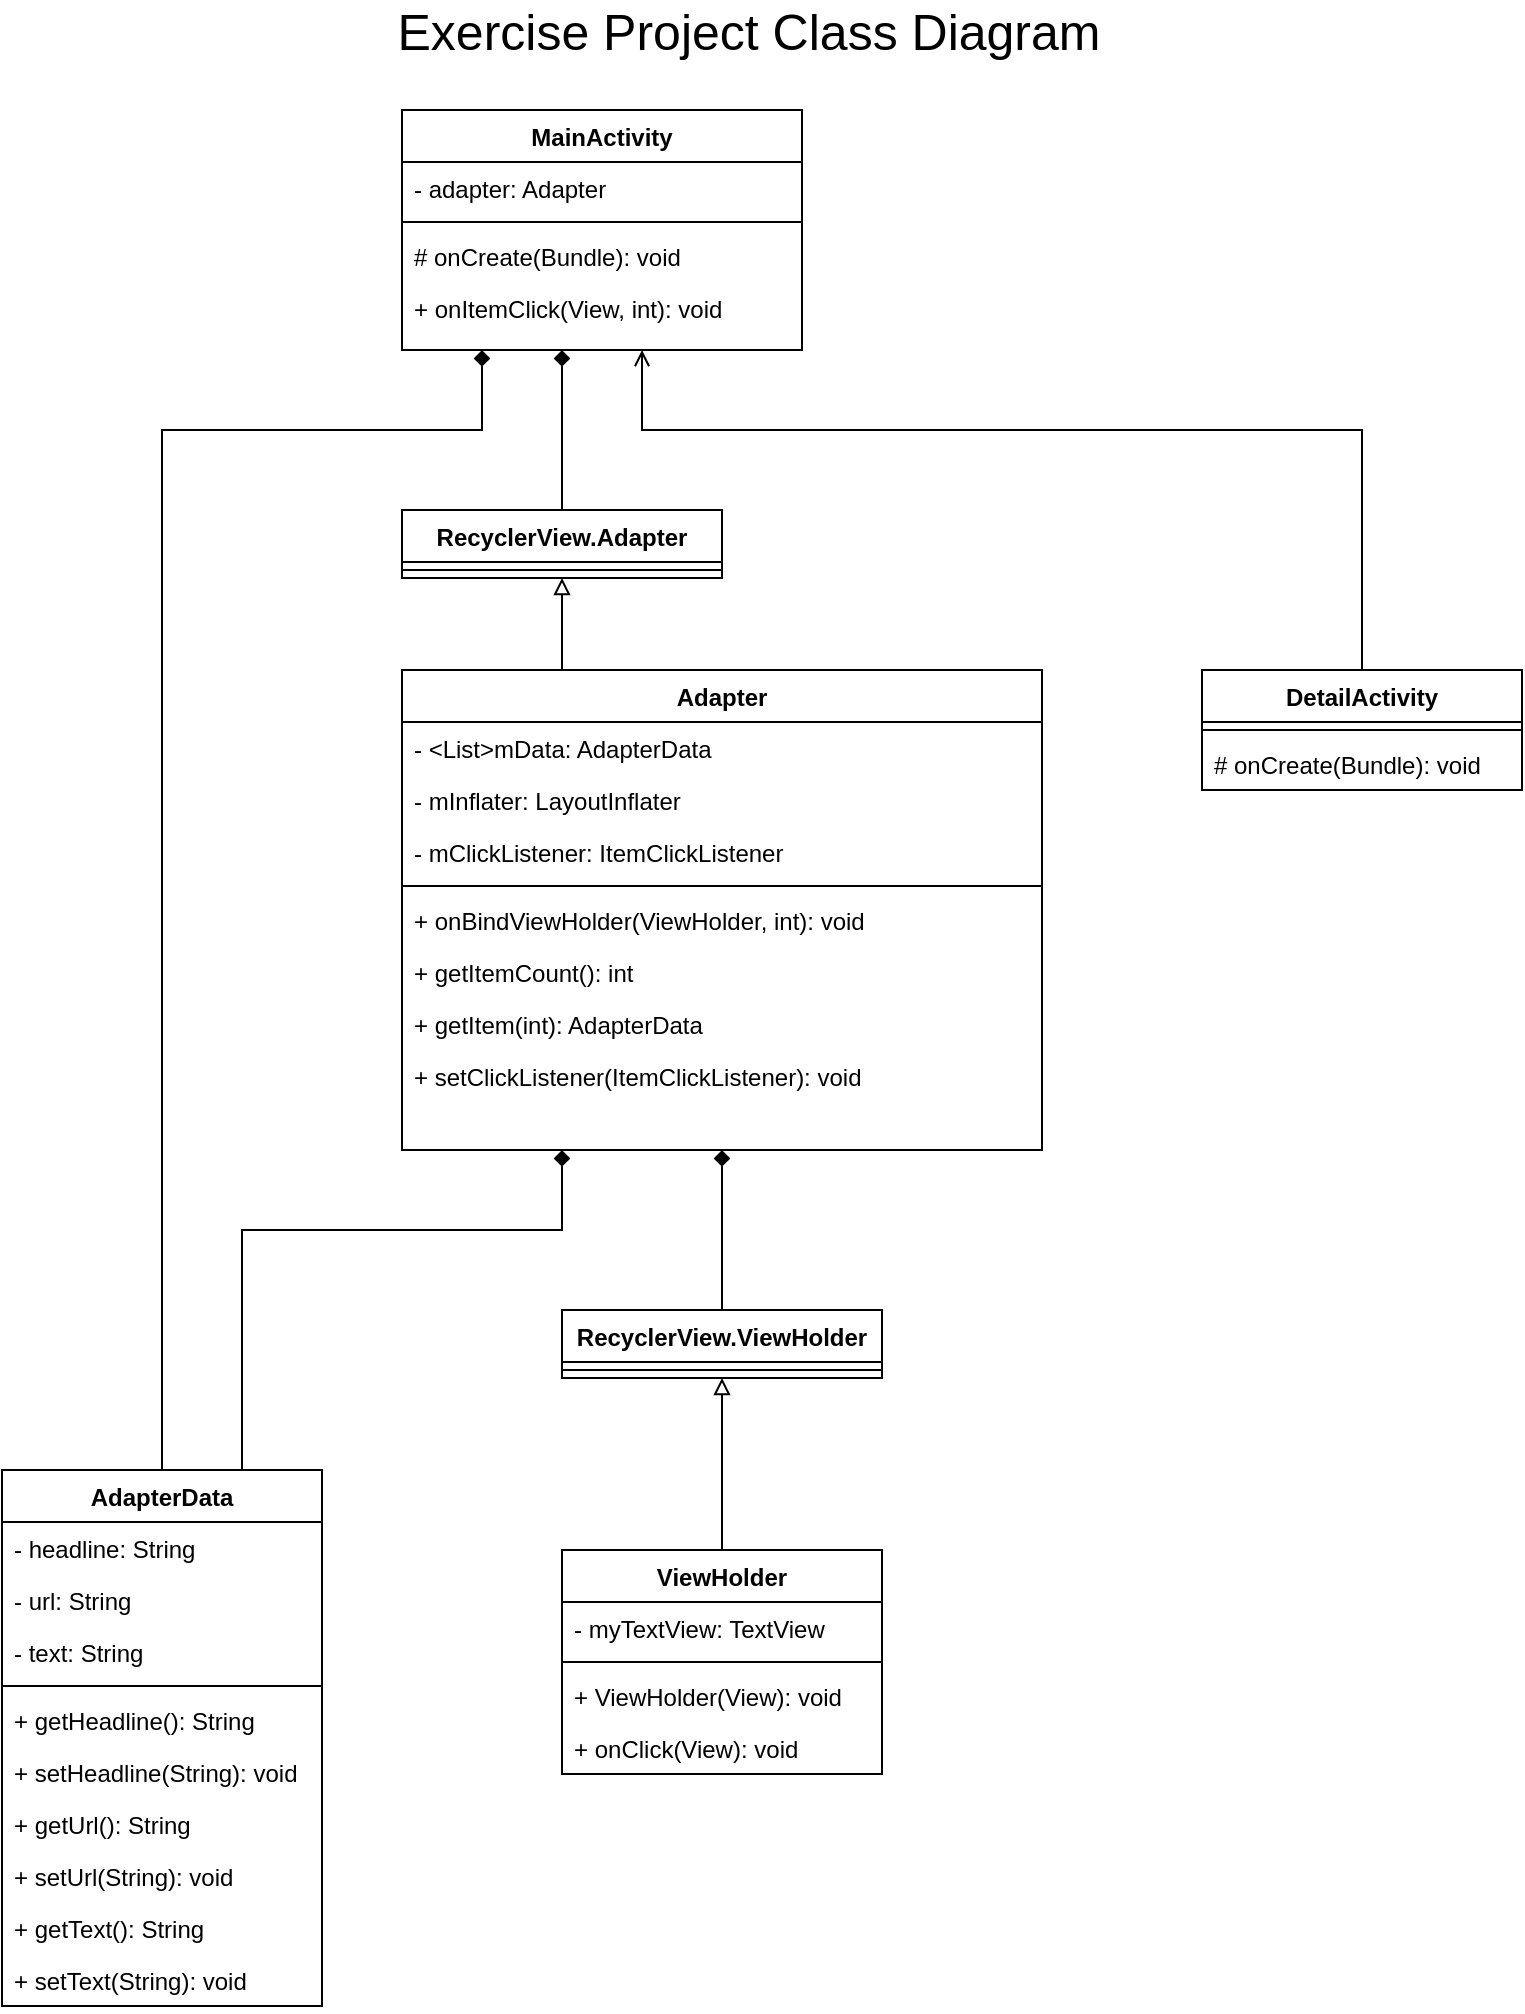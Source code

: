 <mxfile version="12.5.8" type="device"><diagram id="C5RBs43oDa-KdzZeNtuy" name="Page-1"><mxGraphModel dx="1422" dy="745" grid="1" gridSize="10" guides="1" tooltips="1" connect="1" arrows="1" fold="1" page="1" pageScale="1" pageWidth="827" pageHeight="1169" math="0" shadow="0"><root><mxCell id="WIyWlLk6GJQsqaUBKTNV-0"/><mxCell id="WIyWlLk6GJQsqaUBKTNV-1" parent="WIyWlLk6GJQsqaUBKTNV-0"/><mxCell id="PqcIoiZsdCCvXWLFOaHJ-0" value="MainActivity" style="swimlane;fontStyle=1;align=center;verticalAlign=top;childLayout=stackLayout;horizontal=1;startSize=26;horizontalStack=0;resizeParent=1;resizeParentMax=0;resizeLast=0;collapsible=1;marginBottom=0;" parent="WIyWlLk6GJQsqaUBKTNV-1" vertex="1"><mxGeometry x="240" y="80" width="200" height="120" as="geometry"/></mxCell><mxCell id="PqcIoiZsdCCvXWLFOaHJ-1" value="- adapter: Adapter" style="text;strokeColor=none;fillColor=none;align=left;verticalAlign=top;spacingLeft=4;spacingRight=4;overflow=hidden;rotatable=0;points=[[0,0.5],[1,0.5]];portConstraint=eastwest;" parent="PqcIoiZsdCCvXWLFOaHJ-0" vertex="1"><mxGeometry y="26" width="200" height="26" as="geometry"/></mxCell><mxCell id="PqcIoiZsdCCvXWLFOaHJ-2" value="" style="line;strokeWidth=1;fillColor=none;align=left;verticalAlign=middle;spacingTop=-1;spacingLeft=3;spacingRight=3;rotatable=0;labelPosition=right;points=[];portConstraint=eastwest;" parent="PqcIoiZsdCCvXWLFOaHJ-0" vertex="1"><mxGeometry y="52" width="200" height="8" as="geometry"/></mxCell><mxCell id="PqcIoiZsdCCvXWLFOaHJ-3" value="# onCreate(Bundle): void" style="text;strokeColor=none;fillColor=none;align=left;verticalAlign=top;spacingLeft=4;spacingRight=4;overflow=hidden;rotatable=0;points=[[0,0.5],[1,0.5]];portConstraint=eastwest;" parent="PqcIoiZsdCCvXWLFOaHJ-0" vertex="1"><mxGeometry y="60" width="200" height="26" as="geometry"/></mxCell><mxCell id="PqcIoiZsdCCvXWLFOaHJ-40" value="+ onItemClick(View, int): void" style="text;strokeColor=none;fillColor=none;align=left;verticalAlign=top;spacingLeft=4;spacingRight=4;overflow=hidden;rotatable=0;points=[[0,0.5],[1,0.5]];portConstraint=eastwest;" parent="PqcIoiZsdCCvXWLFOaHJ-0" vertex="1"><mxGeometry y="86" width="200" height="34" as="geometry"/></mxCell><mxCell id="P5vyRVqOpuWBP_rRvU9X-0" style="edgeStyle=orthogonalEdgeStyle;rounded=0;orthogonalLoop=1;jettySize=auto;html=1;exitX=0.5;exitY=0;exitDx=0;exitDy=0;endArrow=diamond;endFill=1;" edge="1" parent="WIyWlLk6GJQsqaUBKTNV-1" source="PqcIoiZsdCCvXWLFOaHJ-4"><mxGeometry relative="1" as="geometry"><mxPoint x="280" y="200" as="targetPoint"/><Array as="points"><mxPoint x="120" y="240"/><mxPoint x="280" y="240"/></Array></mxGeometry></mxCell><mxCell id="P5vyRVqOpuWBP_rRvU9X-14" style="edgeStyle=orthogonalEdgeStyle;rounded=0;orthogonalLoop=1;jettySize=auto;html=1;exitX=0.75;exitY=0;exitDx=0;exitDy=0;entryX=0.25;entryY=1;entryDx=0;entryDy=0;entryPerimeter=0;endArrow=diamond;endFill=1;" edge="1" parent="WIyWlLk6GJQsqaUBKTNV-1" source="PqcIoiZsdCCvXWLFOaHJ-4" target="PqcIoiZsdCCvXWLFOaHJ-38"><mxGeometry relative="1" as="geometry"><mxPoint x="160" y="680" as="sourcePoint"/><Array as="points"><mxPoint x="160" y="640"/><mxPoint x="320" y="640"/></Array></mxGeometry></mxCell><mxCell id="PqcIoiZsdCCvXWLFOaHJ-4" value="AdapterData" style="swimlane;fontStyle=1;align=center;verticalAlign=top;childLayout=stackLayout;horizontal=1;startSize=26;horizontalStack=0;resizeParent=1;resizeParentMax=0;resizeLast=0;collapsible=1;marginBottom=0;" parent="WIyWlLk6GJQsqaUBKTNV-1" vertex="1"><mxGeometry x="40" y="760" width="160" height="268" as="geometry"/></mxCell><mxCell id="PqcIoiZsdCCvXWLFOaHJ-5" value="- headline: String&#10;" style="text;strokeColor=none;fillColor=none;align=left;verticalAlign=top;spacingLeft=4;spacingRight=4;overflow=hidden;rotatable=0;points=[[0,0.5],[1,0.5]];portConstraint=eastwest;" parent="PqcIoiZsdCCvXWLFOaHJ-4" vertex="1"><mxGeometry y="26" width="160" height="26" as="geometry"/></mxCell><mxCell id="PqcIoiZsdCCvXWLFOaHJ-20" value="- url: String" style="text;strokeColor=none;fillColor=none;align=left;verticalAlign=top;spacingLeft=4;spacingRight=4;overflow=hidden;rotatable=0;points=[[0,0.5],[1,0.5]];portConstraint=eastwest;" parent="PqcIoiZsdCCvXWLFOaHJ-4" vertex="1"><mxGeometry y="52" width="160" height="26" as="geometry"/></mxCell><mxCell id="PqcIoiZsdCCvXWLFOaHJ-21" value="- text: String" style="text;strokeColor=none;fillColor=none;align=left;verticalAlign=top;spacingLeft=4;spacingRight=4;overflow=hidden;rotatable=0;points=[[0,0.5],[1,0.5]];portConstraint=eastwest;" parent="PqcIoiZsdCCvXWLFOaHJ-4" vertex="1"><mxGeometry y="78" width="160" height="26" as="geometry"/></mxCell><mxCell id="PqcIoiZsdCCvXWLFOaHJ-6" value="" style="line;strokeWidth=1;fillColor=none;align=left;verticalAlign=middle;spacingTop=-1;spacingLeft=3;spacingRight=3;rotatable=0;labelPosition=right;points=[];portConstraint=eastwest;" parent="PqcIoiZsdCCvXWLFOaHJ-4" vertex="1"><mxGeometry y="104" width="160" height="8" as="geometry"/></mxCell><mxCell id="PqcIoiZsdCCvXWLFOaHJ-7" value="+ getHeadline(): String&#10;" style="text;strokeColor=none;fillColor=none;align=left;verticalAlign=top;spacingLeft=4;spacingRight=4;overflow=hidden;rotatable=0;points=[[0,0.5],[1,0.5]];portConstraint=eastwest;" parent="PqcIoiZsdCCvXWLFOaHJ-4" vertex="1"><mxGeometry y="112" width="160" height="26" as="geometry"/></mxCell><mxCell id="PqcIoiZsdCCvXWLFOaHJ-23" value="+ setHeadline(String): void" style="text;strokeColor=none;fillColor=none;align=left;verticalAlign=top;spacingLeft=4;spacingRight=4;overflow=hidden;rotatable=0;points=[[0,0.5],[1,0.5]];portConstraint=eastwest;" parent="PqcIoiZsdCCvXWLFOaHJ-4" vertex="1"><mxGeometry y="138" width="160" height="26" as="geometry"/></mxCell><mxCell id="PqcIoiZsdCCvXWLFOaHJ-26" value="+ getUrl(): String" style="text;strokeColor=none;fillColor=none;align=left;verticalAlign=top;spacingLeft=4;spacingRight=4;overflow=hidden;rotatable=0;points=[[0,0.5],[1,0.5]];portConstraint=eastwest;" parent="PqcIoiZsdCCvXWLFOaHJ-4" vertex="1"><mxGeometry y="164" width="160" height="26" as="geometry"/></mxCell><mxCell id="PqcIoiZsdCCvXWLFOaHJ-25" value="+ setUrl(String): void" style="text;strokeColor=none;fillColor=none;align=left;verticalAlign=top;spacingLeft=4;spacingRight=4;overflow=hidden;rotatable=0;points=[[0,0.5],[1,0.5]];portConstraint=eastwest;" parent="PqcIoiZsdCCvXWLFOaHJ-4" vertex="1"><mxGeometry y="190" width="160" height="26" as="geometry"/></mxCell><mxCell id="PqcIoiZsdCCvXWLFOaHJ-24" value="+ getText(): String" style="text;strokeColor=none;fillColor=none;align=left;verticalAlign=top;spacingLeft=4;spacingRight=4;overflow=hidden;rotatable=0;points=[[0,0.5],[1,0.5]];portConstraint=eastwest;" parent="PqcIoiZsdCCvXWLFOaHJ-4" vertex="1"><mxGeometry y="216" width="160" height="26" as="geometry"/></mxCell><mxCell id="PqcIoiZsdCCvXWLFOaHJ-22" value="+ setText(String): void" style="text;strokeColor=none;fillColor=none;align=left;verticalAlign=top;spacingLeft=4;spacingRight=4;overflow=hidden;rotatable=0;points=[[0,0.5],[1,0.5]];portConstraint=eastwest;" parent="PqcIoiZsdCCvXWLFOaHJ-4" vertex="1"><mxGeometry y="242" width="160" height="26" as="geometry"/></mxCell><mxCell id="P5vyRVqOpuWBP_rRvU9X-3" style="edgeStyle=orthogonalEdgeStyle;rounded=0;orthogonalLoop=1;jettySize=auto;html=1;exitX=0.25;exitY=0;exitDx=0;exitDy=0;endArrow=block;endFill=0;entryX=0.5;entryY=1;entryDx=0;entryDy=0;" edge="1" parent="WIyWlLk6GJQsqaUBKTNV-1" source="PqcIoiZsdCCvXWLFOaHJ-8" target="PqcIoiZsdCCvXWLFOaHJ-45"><mxGeometry relative="1" as="geometry"><mxPoint x="320" y="370" as="targetPoint"/></mxGeometry></mxCell><mxCell id="PqcIoiZsdCCvXWLFOaHJ-8" value="Adapter" style="swimlane;fontStyle=1;align=center;verticalAlign=top;childLayout=stackLayout;horizontal=1;startSize=26;horizontalStack=0;resizeParent=1;resizeParentMax=0;resizeLast=0;collapsible=1;marginBottom=0;" parent="WIyWlLk6GJQsqaUBKTNV-1" vertex="1"><mxGeometry x="240" y="360" width="320" height="240" as="geometry"/></mxCell><mxCell id="PqcIoiZsdCCvXWLFOaHJ-28" value="- &lt;List&gt;mData: AdapterData" style="text;strokeColor=none;fillColor=none;align=left;verticalAlign=top;spacingLeft=4;spacingRight=4;overflow=hidden;rotatable=0;points=[[0,0.5],[1,0.5]];portConstraint=eastwest;" parent="PqcIoiZsdCCvXWLFOaHJ-8" vertex="1"><mxGeometry y="26" width="320" height="26" as="geometry"/></mxCell><mxCell id="PqcIoiZsdCCvXWLFOaHJ-29" value="- mInflater: LayoutInflater" style="text;strokeColor=none;fillColor=none;align=left;verticalAlign=top;spacingLeft=4;spacingRight=4;overflow=hidden;rotatable=0;points=[[0,0.5],[1,0.5]];portConstraint=eastwest;" parent="PqcIoiZsdCCvXWLFOaHJ-8" vertex="1"><mxGeometry y="52" width="320" height="26" as="geometry"/></mxCell><mxCell id="PqcIoiZsdCCvXWLFOaHJ-9" value="- mClickListener: ItemClickListener" style="text;strokeColor=none;fillColor=none;align=left;verticalAlign=top;spacingLeft=4;spacingRight=4;overflow=hidden;rotatable=0;points=[[0,0.5],[1,0.5]];portConstraint=eastwest;" parent="PqcIoiZsdCCvXWLFOaHJ-8" vertex="1"><mxGeometry y="78" width="320" height="26" as="geometry"/></mxCell><mxCell id="PqcIoiZsdCCvXWLFOaHJ-10" value="" style="line;strokeWidth=1;fillColor=none;align=left;verticalAlign=middle;spacingTop=-1;spacingLeft=3;spacingRight=3;rotatable=0;labelPosition=right;points=[];portConstraint=eastwest;" parent="PqcIoiZsdCCvXWLFOaHJ-8" vertex="1"><mxGeometry y="104" width="320" height="8" as="geometry"/></mxCell><mxCell id="PqcIoiZsdCCvXWLFOaHJ-11" value="+ onBindViewHolder(ViewHolder, int): void" style="text;strokeColor=none;fillColor=none;align=left;verticalAlign=top;spacingLeft=4;spacingRight=4;overflow=hidden;rotatable=0;points=[[0,0.5],[1,0.5]];portConstraint=eastwest;" parent="PqcIoiZsdCCvXWLFOaHJ-8" vertex="1"><mxGeometry y="112" width="320" height="26" as="geometry"/></mxCell><mxCell id="PqcIoiZsdCCvXWLFOaHJ-30" value="+ getItemCount(): int" style="text;strokeColor=none;fillColor=none;align=left;verticalAlign=top;spacingLeft=4;spacingRight=4;overflow=hidden;rotatable=0;points=[[0,0.5],[1,0.5]];portConstraint=eastwest;" parent="PqcIoiZsdCCvXWLFOaHJ-8" vertex="1"><mxGeometry y="138" width="320" height="26" as="geometry"/></mxCell><mxCell id="PqcIoiZsdCCvXWLFOaHJ-31" value="+ getItem(int): AdapterData" style="text;strokeColor=none;fillColor=none;align=left;verticalAlign=top;spacingLeft=4;spacingRight=4;overflow=hidden;rotatable=0;points=[[0,0.5],[1,0.5]];portConstraint=eastwest;" parent="PqcIoiZsdCCvXWLFOaHJ-8" vertex="1"><mxGeometry y="164" width="320" height="26" as="geometry"/></mxCell><mxCell id="PqcIoiZsdCCvXWLFOaHJ-38" value="+ setClickListener(ItemClickListener): void" style="text;strokeColor=none;fillColor=none;align=left;verticalAlign=top;spacingLeft=4;spacingRight=4;overflow=hidden;rotatable=0;points=[[0,0.5],[1,0.5]];portConstraint=eastwest;" parent="PqcIoiZsdCCvXWLFOaHJ-8" vertex="1"><mxGeometry y="190" width="320" height="50" as="geometry"/></mxCell><mxCell id="P5vyRVqOpuWBP_rRvU9X-7" style="edgeStyle=orthogonalEdgeStyle;rounded=0;orthogonalLoop=1;jettySize=auto;html=1;exitX=0.5;exitY=0;exitDx=0;exitDy=0;endArrow=open;endFill=0;" edge="1" parent="WIyWlLk6GJQsqaUBKTNV-1" source="PqcIoiZsdCCvXWLFOaHJ-12"><mxGeometry relative="1" as="geometry"><mxPoint x="360" y="200" as="targetPoint"/><Array as="points"><mxPoint x="720" y="240"/><mxPoint x="360" y="240"/></Array></mxGeometry></mxCell><mxCell id="PqcIoiZsdCCvXWLFOaHJ-12" value="DetailActivity" style="swimlane;fontStyle=1;align=center;verticalAlign=top;childLayout=stackLayout;horizontal=1;startSize=26;horizontalStack=0;resizeParent=1;resizeParentMax=0;resizeLast=0;collapsible=1;marginBottom=0;" parent="WIyWlLk6GJQsqaUBKTNV-1" vertex="1"><mxGeometry x="640" y="360" width="160" height="60" as="geometry"/></mxCell><mxCell id="PqcIoiZsdCCvXWLFOaHJ-14" value="" style="line;strokeWidth=1;fillColor=none;align=left;verticalAlign=middle;spacingTop=-1;spacingLeft=3;spacingRight=3;rotatable=0;labelPosition=right;points=[];portConstraint=eastwest;" parent="PqcIoiZsdCCvXWLFOaHJ-12" vertex="1"><mxGeometry y="26" width="160" height="8" as="geometry"/></mxCell><mxCell id="PqcIoiZsdCCvXWLFOaHJ-15" value="# onCreate(Bundle): void" style="text;strokeColor=none;fillColor=none;align=left;verticalAlign=top;spacingLeft=4;spacingRight=4;overflow=hidden;rotatable=0;points=[[0,0.5],[1,0.5]];portConstraint=eastwest;" parent="PqcIoiZsdCCvXWLFOaHJ-12" vertex="1"><mxGeometry y="34" width="160" height="26" as="geometry"/></mxCell><mxCell id="P5vyRVqOpuWBP_rRvU9X-22" style="edgeStyle=orthogonalEdgeStyle;rounded=0;orthogonalLoop=1;jettySize=auto;html=1;exitX=0.5;exitY=0;exitDx=0;exitDy=0;entryX=0.5;entryY=1;entryDx=0;entryDy=0;endArrow=block;endFill=0;" edge="1" parent="WIyWlLk6GJQsqaUBKTNV-1" source="PqcIoiZsdCCvXWLFOaHJ-32" target="P5vyRVqOpuWBP_rRvU9X-16"><mxGeometry relative="1" as="geometry"/></mxCell><mxCell id="PqcIoiZsdCCvXWLFOaHJ-32" value="ViewHolder" style="swimlane;fontStyle=1;align=center;verticalAlign=top;childLayout=stackLayout;horizontal=1;startSize=26;horizontalStack=0;resizeParent=1;resizeParentMax=0;resizeLast=0;collapsible=1;marginBottom=0;" parent="WIyWlLk6GJQsqaUBKTNV-1" vertex="1"><mxGeometry x="320" y="800" width="160" height="112" as="geometry"/></mxCell><mxCell id="PqcIoiZsdCCvXWLFOaHJ-33" value="- myTextView: TextView" style="text;strokeColor=none;fillColor=none;align=left;verticalAlign=top;spacingLeft=4;spacingRight=4;overflow=hidden;rotatable=0;points=[[0,0.5],[1,0.5]];portConstraint=eastwest;" parent="PqcIoiZsdCCvXWLFOaHJ-32" vertex="1"><mxGeometry y="26" width="160" height="26" as="geometry"/></mxCell><mxCell id="PqcIoiZsdCCvXWLFOaHJ-34" value="" style="line;strokeWidth=1;fillColor=none;align=left;verticalAlign=middle;spacingTop=-1;spacingLeft=3;spacingRight=3;rotatable=0;labelPosition=right;points=[];portConstraint=eastwest;" parent="PqcIoiZsdCCvXWLFOaHJ-32" vertex="1"><mxGeometry y="52" width="160" height="8" as="geometry"/></mxCell><mxCell id="PqcIoiZsdCCvXWLFOaHJ-35" value="+ ViewHolder(View): void" style="text;strokeColor=none;fillColor=none;align=left;verticalAlign=top;spacingLeft=4;spacingRight=4;overflow=hidden;rotatable=0;points=[[0,0.5],[1,0.5]];portConstraint=eastwest;" parent="PqcIoiZsdCCvXWLFOaHJ-32" vertex="1"><mxGeometry y="60" width="160" height="26" as="geometry"/></mxCell><mxCell id="PqcIoiZsdCCvXWLFOaHJ-36" value="+ onClick(View): void" style="text;strokeColor=none;fillColor=none;align=left;verticalAlign=top;spacingLeft=4;spacingRight=4;overflow=hidden;rotatable=0;points=[[0,0.5],[1,0.5]];portConstraint=eastwest;" parent="PqcIoiZsdCCvXWLFOaHJ-32" vertex="1"><mxGeometry y="86" width="160" height="26" as="geometry"/></mxCell><mxCell id="P5vyRVqOpuWBP_rRvU9X-4" style="edgeStyle=orthogonalEdgeStyle;rounded=0;orthogonalLoop=1;jettySize=auto;html=1;exitX=0.5;exitY=0;exitDx=0;exitDy=0;endArrow=diamond;endFill=1;" edge="1" parent="WIyWlLk6GJQsqaUBKTNV-1" source="PqcIoiZsdCCvXWLFOaHJ-45"><mxGeometry relative="1" as="geometry"><mxPoint x="320" y="200" as="targetPoint"/></mxGeometry></mxCell><mxCell id="PqcIoiZsdCCvXWLFOaHJ-45" value="RecyclerView.Adapter" style="swimlane;fontStyle=1;align=center;verticalAlign=top;childLayout=stackLayout;horizontal=1;startSize=26;horizontalStack=0;resizeParent=1;resizeParentMax=0;resizeLast=0;collapsible=1;marginBottom=0;" parent="WIyWlLk6GJQsqaUBKTNV-1" vertex="1"><mxGeometry x="240" y="280" width="160" height="34" as="geometry"/></mxCell><mxCell id="PqcIoiZsdCCvXWLFOaHJ-47" value="" style="line;strokeWidth=1;fillColor=none;align=left;verticalAlign=middle;spacingTop=-1;spacingLeft=3;spacingRight=3;rotatable=0;labelPosition=right;points=[];portConstraint=eastwest;" parent="PqcIoiZsdCCvXWLFOaHJ-45" vertex="1"><mxGeometry y="26" width="160" height="8" as="geometry"/></mxCell><mxCell id="P5vyRVqOpuWBP_rRvU9X-21" style="edgeStyle=orthogonalEdgeStyle;rounded=0;orthogonalLoop=1;jettySize=auto;html=1;exitX=0.5;exitY=0;exitDx=0;exitDy=0;entryX=0.5;entryY=1;entryDx=0;entryDy=0;entryPerimeter=0;endArrow=diamond;endFill=1;" edge="1" parent="WIyWlLk6GJQsqaUBKTNV-1" source="P5vyRVqOpuWBP_rRvU9X-16" target="PqcIoiZsdCCvXWLFOaHJ-38"><mxGeometry relative="1" as="geometry"/></mxCell><mxCell id="P5vyRVqOpuWBP_rRvU9X-16" value="RecyclerView.ViewHolder" style="swimlane;fontStyle=1;align=center;verticalAlign=top;childLayout=stackLayout;horizontal=1;startSize=26;horizontalStack=0;resizeParent=1;resizeParentMax=0;resizeLast=0;collapsible=1;marginBottom=0;" vertex="1" parent="WIyWlLk6GJQsqaUBKTNV-1"><mxGeometry x="320" y="680" width="160" height="34" as="geometry"/></mxCell><mxCell id="P5vyRVqOpuWBP_rRvU9X-18" value="" style="line;strokeWidth=1;fillColor=none;align=left;verticalAlign=middle;spacingTop=-1;spacingLeft=3;spacingRight=3;rotatable=0;labelPosition=right;points=[];portConstraint=eastwest;" vertex="1" parent="P5vyRVqOpuWBP_rRvU9X-16"><mxGeometry y="26" width="160" height="8" as="geometry"/></mxCell><mxCell id="P5vyRVqOpuWBP_rRvU9X-23" value="&lt;font style=&quot;font-size: 25px&quot;&gt;Exercise Project Class Diagram&lt;/font&gt;" style="text;html=1;align=center;verticalAlign=middle;resizable=0;points=[];autosize=1;" vertex="1" parent="WIyWlLk6GJQsqaUBKTNV-1"><mxGeometry x="228" y="30" width="370" height="20" as="geometry"/></mxCell></root></mxGraphModel></diagram></mxfile>